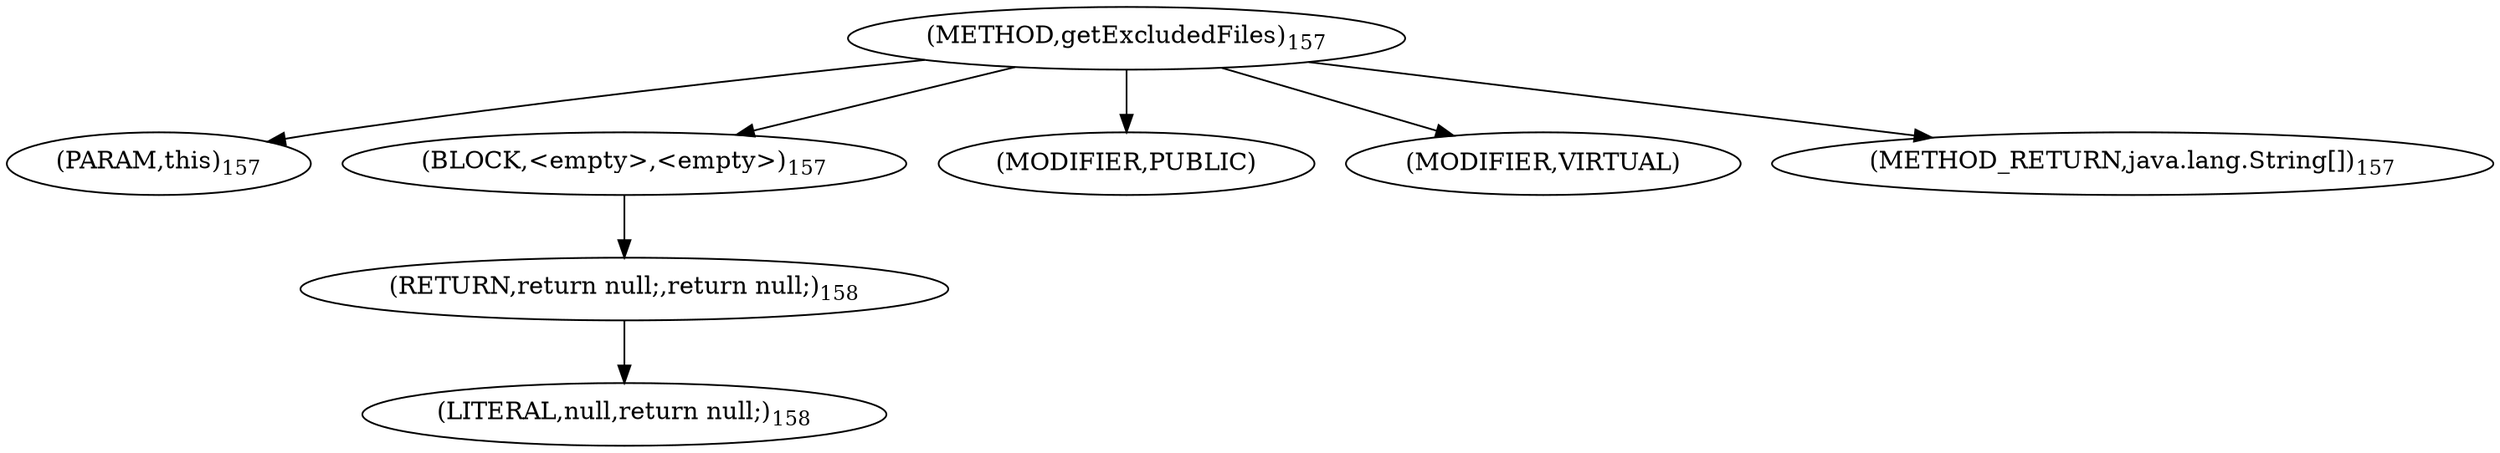 digraph "getExcludedFiles" {  
"303" [label = <(METHOD,getExcludedFiles)<SUB>157</SUB>> ]
"304" [label = <(PARAM,this)<SUB>157</SUB>> ]
"305" [label = <(BLOCK,&lt;empty&gt;,&lt;empty&gt;)<SUB>157</SUB>> ]
"306" [label = <(RETURN,return null;,return null;)<SUB>158</SUB>> ]
"307" [label = <(LITERAL,null,return null;)<SUB>158</SUB>> ]
"308" [label = <(MODIFIER,PUBLIC)> ]
"309" [label = <(MODIFIER,VIRTUAL)> ]
"310" [label = <(METHOD_RETURN,java.lang.String[])<SUB>157</SUB>> ]
  "303" -> "304" 
  "303" -> "305" 
  "303" -> "308" 
  "303" -> "309" 
  "303" -> "310" 
  "305" -> "306" 
  "306" -> "307" 
}
